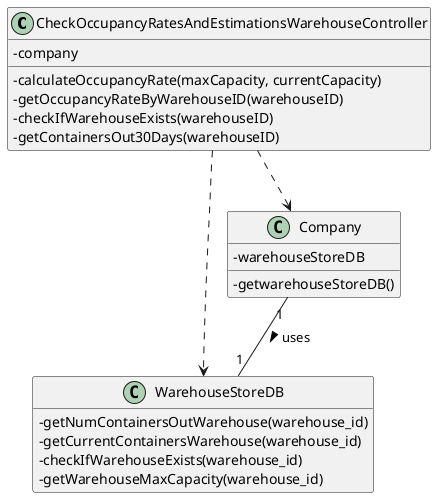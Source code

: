 @startuml

hide empty methods
hide empty attributes
'left to right direction
skinparam classAttributeIconSize 0

class CheckOccupancyRatesAndEstimationsWarehouseController{
- company
- calculateOccupancyRate(maxCapacity, currentCapacity)
- getOccupancyRateByWarehouseID(warehouseID)
- checkIfWarehouseExists(warehouseID)
- getContainersOut30Days(warehouseID)
}

class WarehouseStoreDB{
- getNumContainersOutWarehouse(warehouse_id)
- getCurrentContainersWarehouse(warehouse_id)
- checkIfWarehouseExists(warehouse_id)
- getWarehouseMaxCapacity(warehouse_id)
}

class Company{
- warehouseStoreDB
- getwarehouseStoreDB()
}

CheckOccupancyRatesAndEstimationsWarehouseController ..> Company
CheckOccupancyRatesAndEstimationsWarehouseController ..> WarehouseStoreDB
Company "1" -- "1" WarehouseStoreDB : uses >

@enduml